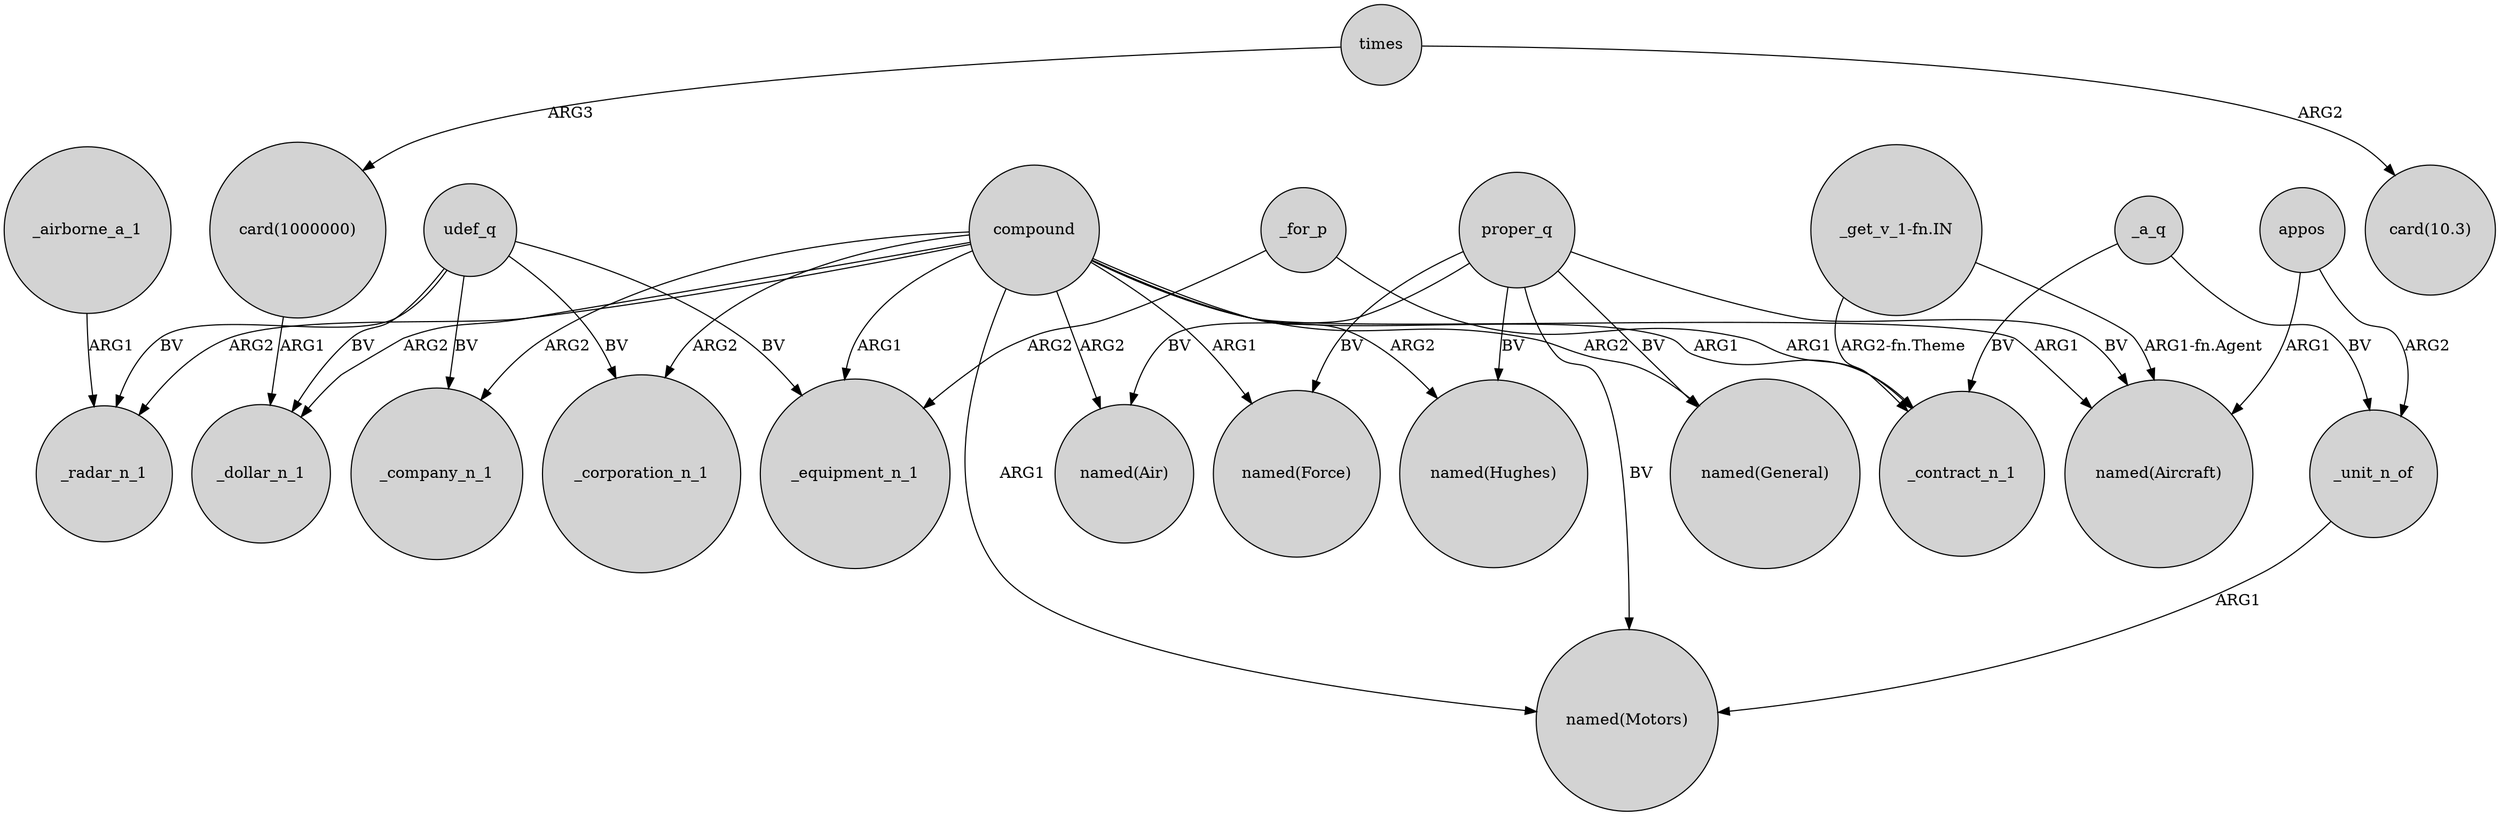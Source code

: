 digraph {
	node [shape=circle style=filled]
	"card(1000000)" -> _dollar_n_1 [label=ARG1]
	udef_q -> _equipment_n_1 [label=BV]
	appos -> "named(Aircraft)" [label=ARG1]
	proper_q -> "named(Aircraft)" [label=BV]
	compound -> "named(Hughes)" [label=ARG2]
	_for_p -> _equipment_n_1 [label=ARG2]
	proper_q -> "named(Motors)" [label=BV]
	appos -> _unit_n_of [label=ARG2]
	compound -> _radar_n_1 [label=ARG2]
	"_get_v_1-fn.IN" -> "named(Aircraft)" [label="ARG1-fn.Agent"]
	udef_q -> _radar_n_1 [label=BV]
	compound -> _company_n_1 [label=ARG2]
	proper_q -> "named(General)" [label=BV]
	times -> "card(10.3)" [label=ARG2]
	proper_q -> "named(Air)" [label=BV]
	compound -> _corporation_n_1 [label=ARG2]
	compound -> "named(Air)" [label=ARG2]
	compound -> "named(Force)" [label=ARG1]
	compound -> _equipment_n_1 [label=ARG1]
	compound -> "named(General)" [label=ARG2]
	compound -> _contract_n_1 [label=ARG1]
	_a_q -> _contract_n_1 [label=BV]
	proper_q -> "named(Force)" [label=BV]
	_airborne_a_1 -> _radar_n_1 [label=ARG1]
	udef_q -> _corporation_n_1 [label=BV]
	_unit_n_of -> "named(Motors)" [label=ARG1]
	proper_q -> "named(Hughes)" [label=BV]
	times -> "card(1000000)" [label=ARG3]
	_a_q -> _unit_n_of [label=BV]
	compound -> "named(Aircraft)" [label=ARG1]
	"_get_v_1-fn.IN" -> _contract_n_1 [label="ARG2-fn.Theme"]
	compound -> _dollar_n_1 [label=ARG2]
	_for_p -> _contract_n_1 [label=ARG1]
	udef_q -> _company_n_1 [label=BV]
	udef_q -> _dollar_n_1 [label=BV]
	compound -> "named(Motors)" [label=ARG1]
}
